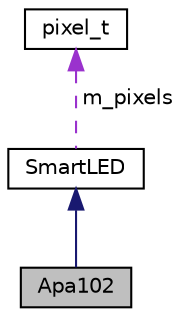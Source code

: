 digraph "Apa102"
{
  edge [fontname="Helvetica",fontsize="10",labelfontname="Helvetica",labelfontsize="10"];
  node [fontname="Helvetica",fontsize="10",shape=record];
  Node2 [label="Apa102",height=0.2,width=0.4,color="black", fillcolor="grey75", style="filled", fontcolor="black"];
  Node3 -> Node2 [dir="back",color="midnightblue",fontsize="10",style="solid",fontname="Helvetica"];
  Node3 [label="SmartLED",height=0.2,width=0.4,color="black", fillcolor="white", style="filled",URL="$class_smart_l_e_d.html"];
  Node4 -> Node3 [dir="back",color="darkorchid3",fontsize="10",style="dashed",label=" m_pixels" ,fontname="Helvetica"];
  Node4 [label="pixel_t",height=0.2,width=0.4,color="black", fillcolor="white", style="filled",URL="$structpixel__t.html",tooltip="A data type representing the color of a pixel. "];
}
